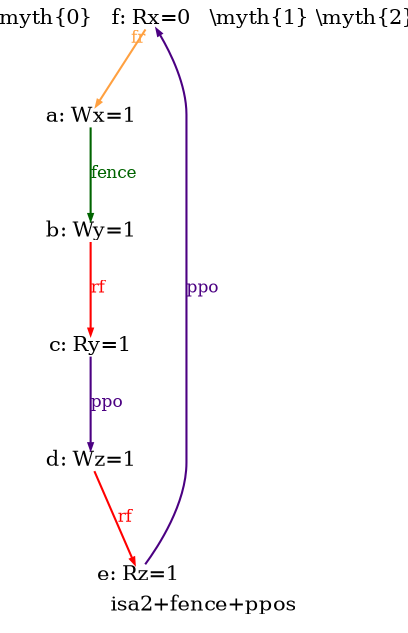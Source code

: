 /* Generated, do not edit, edit img/isa2+lwfence+ppos.litmus instead */
digraph G {

splines=spline;

/* legend */
fontsize=10;
label="isa2+fence+ppos";


/* the unlocked events */
proc0_label_node [shape=none, fontsize=10, label="\\myth{0}", pos="1.000000,0.588000!", fixedsize=true, width=0.455000, height=0.091875]
eiid0 [label="a: Wx=1", shape="none", fontsize=10, pos="1.000000,0.367500!", fixedsize="true", height="0.138889", width="0.486111"];
eiid1 [label="b: Wy=1", shape="none", fontsize=10, pos="1.000000,0.000000!", fixedsize="true", height="0.138889", width="0.486111"];
proc1_label_node [shape=none, fontsize=10, label="\\myth{1}", pos="1.700000,0.588000!", fixedsize=true, width=0.455000, height=0.091875]
eiid2 [label="c: Ry=1", shape="none", fontsize=10, pos="1.700000,0.367500!", fixedsize="true", height="0.138889", width="0.486111"];
eiid3 [label="d: Wz=1", shape="none", fontsize=10, pos="1.700000,0.000000!", fixedsize="true", height="0.138889", width="0.486111"];
proc2_label_node [shape=none, fontsize=10, label="\\myth{2}", pos="2.400000,0.588000!", fixedsize=true, width=0.455000, height=0.091875]
eiid4 [label="e: Rz=1", shape="none", fontsize=10, pos="2.400000,0.367500!", fixedsize="true", height="0.138889", width="0.486111"];
eiid5 [label="f: Rx=0", shape="none", fontsize=10, pos="2.400000,0.000000!", fixedsize="true", height="0.138889", width="0.486111"];

/* the intra_causality_data edges */


/* the intra_causality_control edges */

/* the poi edges */
/* the rfmap edges */
eiid1 -> eiid2 [label="rf", color="red", fontcolor="red", fontsize=8, arrowsize="0.300000"];
eiid3 -> eiid4 [label="rf", color="red", fontcolor="red", fontsize=8, arrowsize="0.300000"];


/* The viewed-before edges */
eiid2 -> eiid3 [label="ppo", color="indigo", fontcolor="indigo", fontsize=8, arrowsize="0.300000"];
eiid5 -> eiid4 [label="ppo", color="indigo", fontcolor="indigo", fontsize=8, arrowsize="0.300000", dir="back"];
eiid0 -> eiid1 [label="fence", color="darkgreen", fontcolor="darkgreen", fontsize=8, arrowsize="0.300000"];
eiid5 -> eiid0 [taillabel="fr", color="#ffa040", fontcolor="#ffa040", fontsize=8, arrowsize="0.300000"];
}
